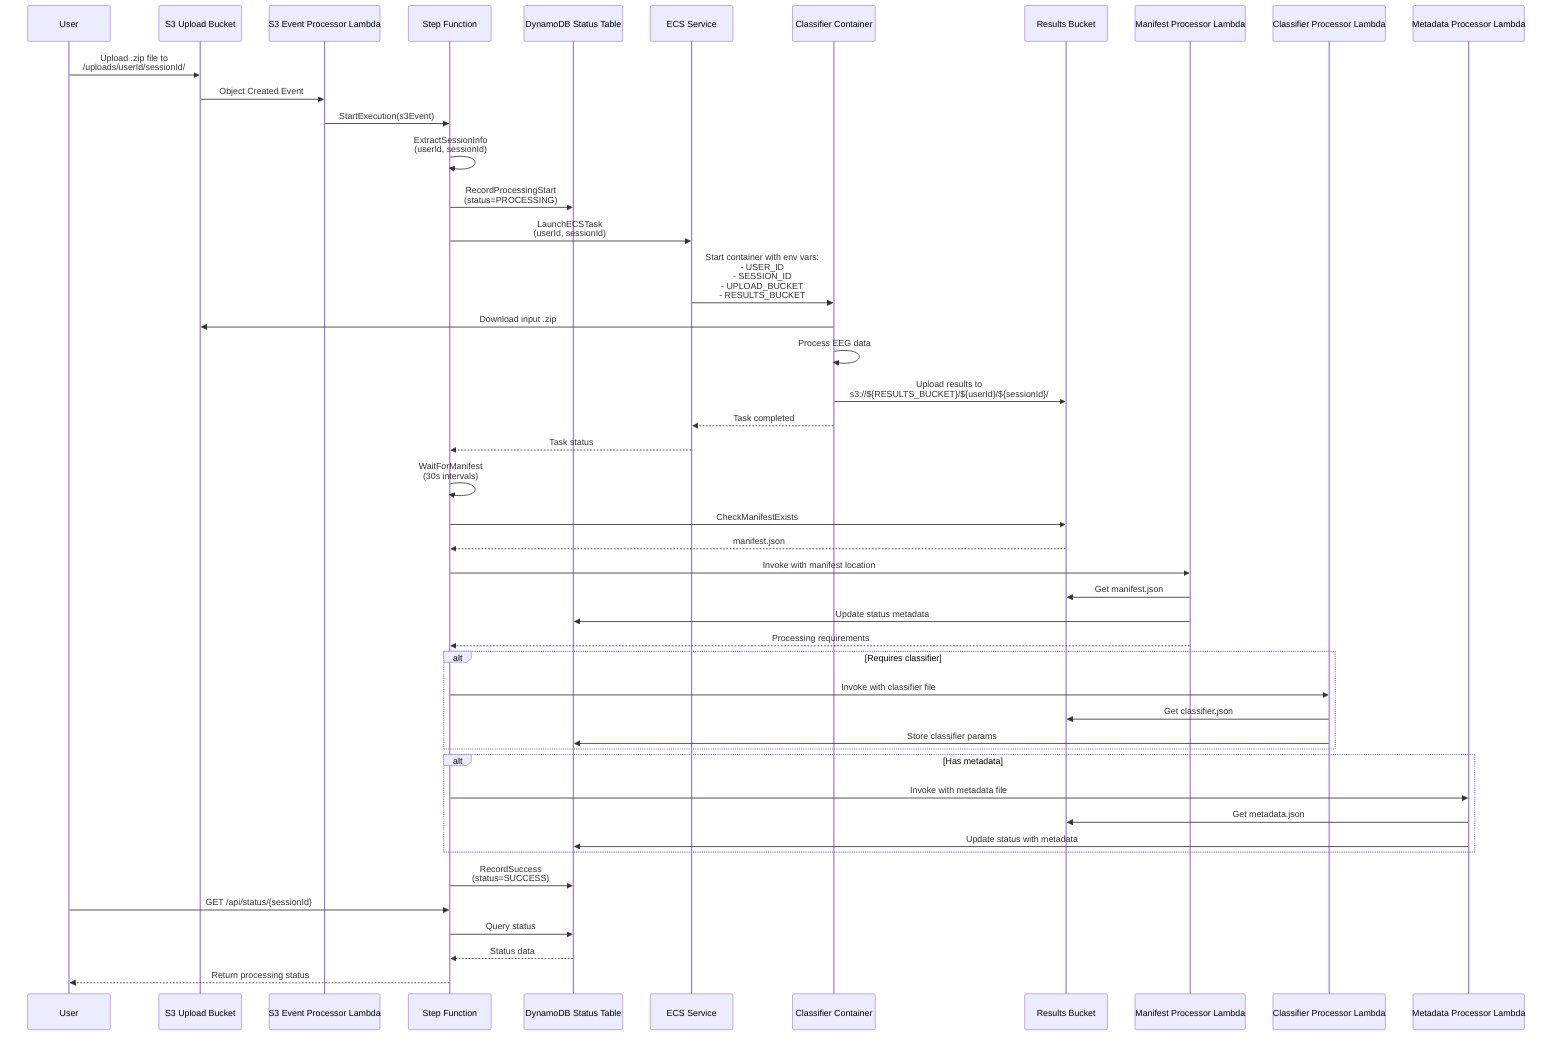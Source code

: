 %%{init: {'theme': 'default', 'themeVariables': { 'primaryColor': '#F5F5F5', 'edgeLabelBackground':'#FFFFFF'}}}%%
sequenceDiagram
    participant User as User
    participant S3Upload as S3 Upload Bucket
    participant S3EventLambda as S3 Event Processor Lambda
    participant StepFunction as Step Function
    participant DynamoDB as DynamoDB Status Table
    participant ECS as ECS Service
    participant Container as Classifier Container
    participant S3Results as Results Bucket
    participant ManifestLambda as Manifest Processor Lambda
    participant ClassifierLambda as Classifier Processor Lambda
    participant MetadataLambda as Metadata Processor Lambda

    User->>S3Upload: Upload .zip file to<br>/uploads/userId/sessionId/
    S3Upload->>S3EventLambda: Object Created Event
    S3EventLambda->>StepFunction: StartExecution(s3Event)
    
    StepFunction->>StepFunction: ExtractSessionInfo<br>(userId, sessionId)
    StepFunction->>DynamoDB: RecordProcessingStart<br>(status=PROCESSING)
    StepFunction->>ECS: LaunchECSTask<br>(userId, sessionId)
    
    ECS->>Container: Start container with env vars:<br>- USER_ID<br>- SESSION_ID<br>- UPLOAD_BUCKET<br>- RESULTS_BUCKET
    Container->>S3Upload: Download input .zip
    Container->>Container: Process EEG data
    Container->>S3Results: Upload results to<br>s3://${RESULTS_BUCKET}/${userId}/${sessionId}/
    Container-->>ECS: Task completed
    
    ECS-->>StepFunction: Task status
    StepFunction->>StepFunction: WaitForManifest<br>(30s intervals)
    StepFunction->>S3Results: CheckManifestExists
    S3Results-->>StepFunction: manifest.json
    
    StepFunction->>ManifestLambda: Invoke with manifest location
    ManifestLambda->>S3Results: Get manifest.json
    ManifestLambda->>DynamoDB: Update status metadata
    ManifestLambda-->>StepFunction: Processing requirements
    
    alt Requires classifier
        StepFunction->>ClassifierLambda: Invoke with classifier file
        ClassifierLambda->>S3Results: Get classifier.json
        ClassifierLambda->>DynamoDB: Store classifier params
    end
    
    alt Has metadata
        StepFunction->>MetadataLambda: Invoke with metadata file
        MetadataLambda->>S3Results: Get metadata.json
        MetadataLambda->>DynamoDB: Update status with metadata
    end
    
    StepFunction->>DynamoDB: RecordSuccess<br>(status=SUCCESS)
    
    User->>StepFunction: GET /api/status/{sessionId}
    StepFunction->>DynamoDB: Query status
    DynamoDB-->>StepFunction: Status data
    StepFunction-->>User: Return processing status